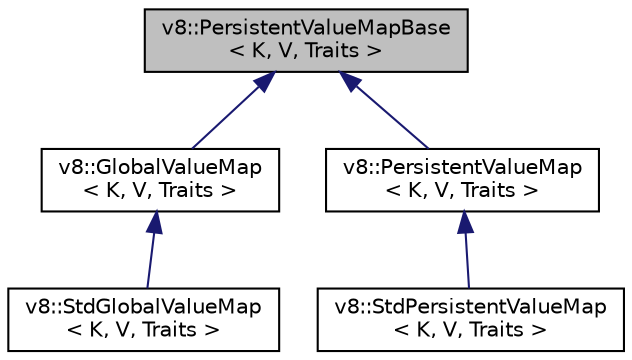 digraph "v8::PersistentValueMapBase&lt; K, V, Traits &gt;"
{
  edge [fontname="Helvetica",fontsize="10",labelfontname="Helvetica",labelfontsize="10"];
  node [fontname="Helvetica",fontsize="10",shape=record];
  Node1 [label="v8::PersistentValueMapBase\l\< K, V, Traits \>",height=0.2,width=0.4,color="black", fillcolor="grey75", style="filled", fontcolor="black"];
  Node1 -> Node2 [dir="back",color="midnightblue",fontsize="10",style="solid",fontname="Helvetica"];
  Node2 [label="v8::GlobalValueMap\l\< K, V, Traits \>",height=0.2,width=0.4,color="black", fillcolor="white", style="filled",URL="$classv8_1_1GlobalValueMap.html"];
  Node2 -> Node3 [dir="back",color="midnightblue",fontsize="10",style="solid",fontname="Helvetica"];
  Node3 [label="v8::StdGlobalValueMap\l\< K, V, Traits \>",height=0.2,width=0.4,color="black", fillcolor="white", style="filled",URL="$classv8_1_1StdGlobalValueMap.html"];
  Node1 -> Node4 [dir="back",color="midnightblue",fontsize="10",style="solid",fontname="Helvetica"];
  Node4 [label="v8::PersistentValueMap\l\< K, V, Traits \>",height=0.2,width=0.4,color="black", fillcolor="white", style="filled",URL="$classv8_1_1PersistentValueMap.html"];
  Node4 -> Node5 [dir="back",color="midnightblue",fontsize="10",style="solid",fontname="Helvetica"];
  Node5 [label="v8::StdPersistentValueMap\l\< K, V, Traits \>",height=0.2,width=0.4,color="black", fillcolor="white", style="filled",URL="$classv8_1_1StdPersistentValueMap.html"];
}
